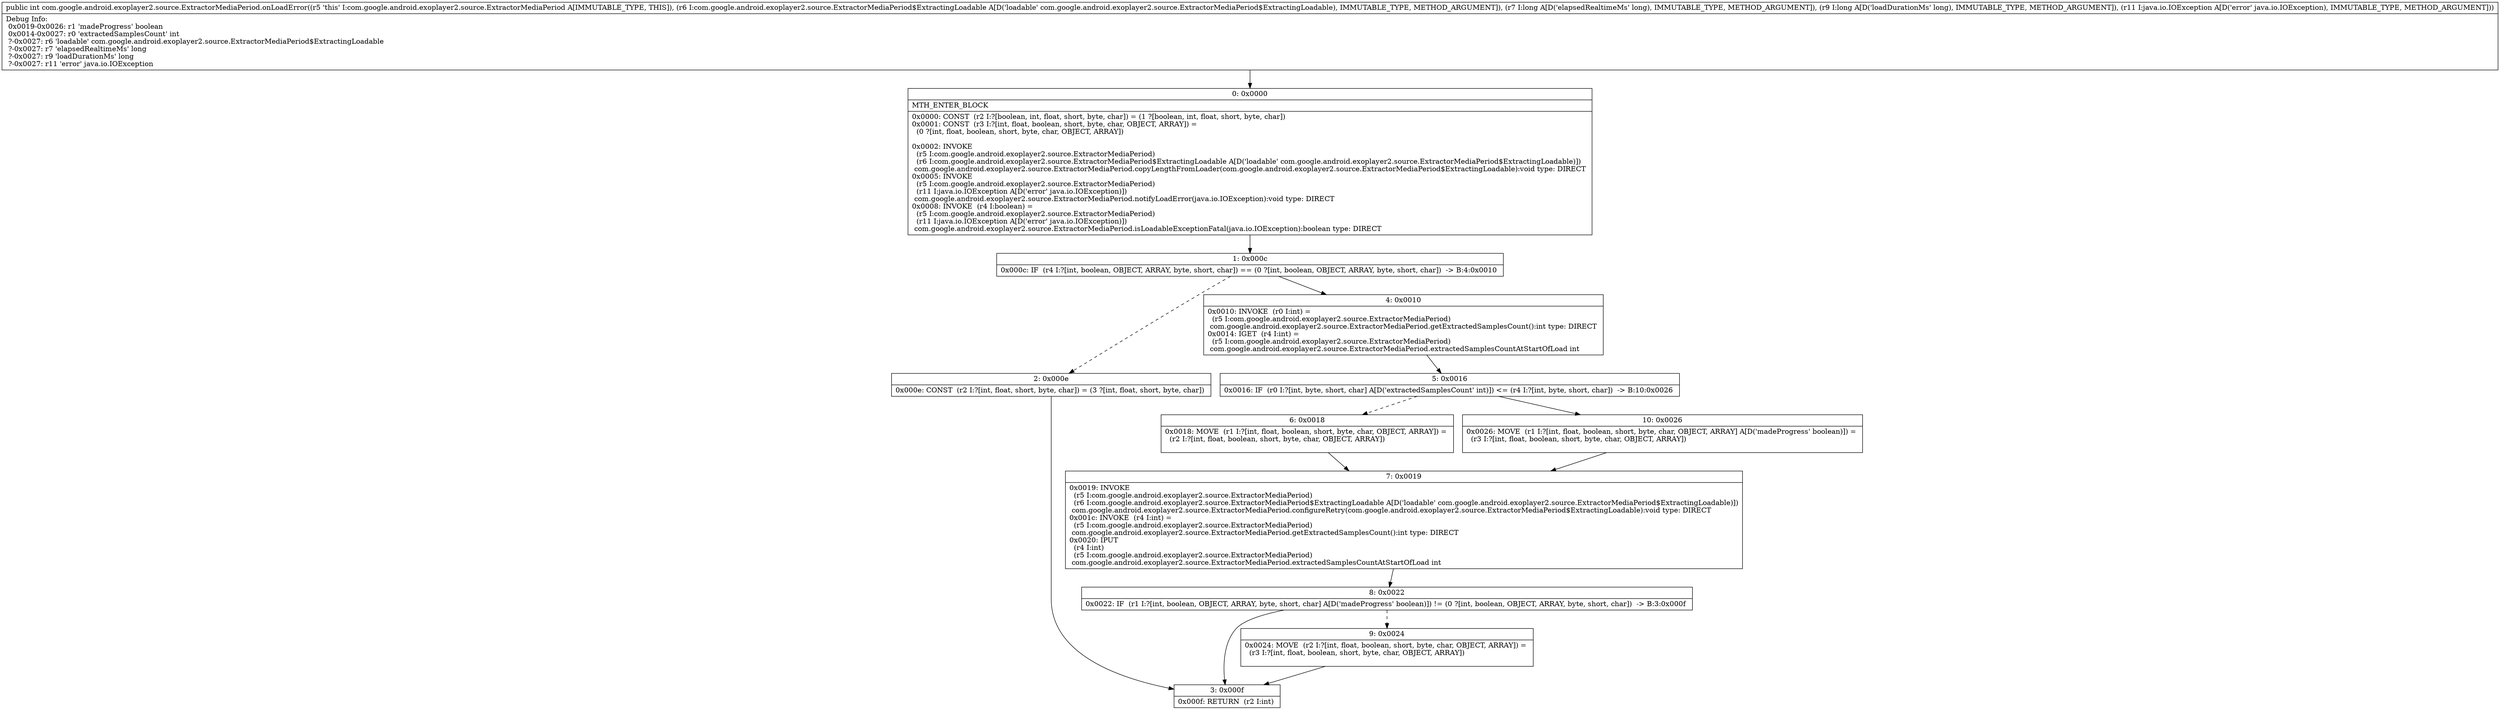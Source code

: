 digraph "CFG forcom.google.android.exoplayer2.source.ExtractorMediaPeriod.onLoadError(Lcom\/google\/android\/exoplayer2\/source\/ExtractorMediaPeriod$ExtractingLoadable;JJLjava\/io\/IOException;)I" {
Node_0 [shape=record,label="{0\:\ 0x0000|MTH_ENTER_BLOCK\l|0x0000: CONST  (r2 I:?[boolean, int, float, short, byte, char]) = (1 ?[boolean, int, float, short, byte, char]) \l0x0001: CONST  (r3 I:?[int, float, boolean, short, byte, char, OBJECT, ARRAY]) = \l  (0 ?[int, float, boolean, short, byte, char, OBJECT, ARRAY])\l \l0x0002: INVOKE  \l  (r5 I:com.google.android.exoplayer2.source.ExtractorMediaPeriod)\l  (r6 I:com.google.android.exoplayer2.source.ExtractorMediaPeriod$ExtractingLoadable A[D('loadable' com.google.android.exoplayer2.source.ExtractorMediaPeriod$ExtractingLoadable)])\l com.google.android.exoplayer2.source.ExtractorMediaPeriod.copyLengthFromLoader(com.google.android.exoplayer2.source.ExtractorMediaPeriod$ExtractingLoadable):void type: DIRECT \l0x0005: INVOKE  \l  (r5 I:com.google.android.exoplayer2.source.ExtractorMediaPeriod)\l  (r11 I:java.io.IOException A[D('error' java.io.IOException)])\l com.google.android.exoplayer2.source.ExtractorMediaPeriod.notifyLoadError(java.io.IOException):void type: DIRECT \l0x0008: INVOKE  (r4 I:boolean) = \l  (r5 I:com.google.android.exoplayer2.source.ExtractorMediaPeriod)\l  (r11 I:java.io.IOException A[D('error' java.io.IOException)])\l com.google.android.exoplayer2.source.ExtractorMediaPeriod.isLoadableExceptionFatal(java.io.IOException):boolean type: DIRECT \l}"];
Node_1 [shape=record,label="{1\:\ 0x000c|0x000c: IF  (r4 I:?[int, boolean, OBJECT, ARRAY, byte, short, char]) == (0 ?[int, boolean, OBJECT, ARRAY, byte, short, char])  \-\> B:4:0x0010 \l}"];
Node_2 [shape=record,label="{2\:\ 0x000e|0x000e: CONST  (r2 I:?[int, float, short, byte, char]) = (3 ?[int, float, short, byte, char]) \l}"];
Node_3 [shape=record,label="{3\:\ 0x000f|0x000f: RETURN  (r2 I:int) \l}"];
Node_4 [shape=record,label="{4\:\ 0x0010|0x0010: INVOKE  (r0 I:int) = \l  (r5 I:com.google.android.exoplayer2.source.ExtractorMediaPeriod)\l com.google.android.exoplayer2.source.ExtractorMediaPeriod.getExtractedSamplesCount():int type: DIRECT \l0x0014: IGET  (r4 I:int) = \l  (r5 I:com.google.android.exoplayer2.source.ExtractorMediaPeriod)\l com.google.android.exoplayer2.source.ExtractorMediaPeriod.extractedSamplesCountAtStartOfLoad int \l}"];
Node_5 [shape=record,label="{5\:\ 0x0016|0x0016: IF  (r0 I:?[int, byte, short, char] A[D('extractedSamplesCount' int)]) \<= (r4 I:?[int, byte, short, char])  \-\> B:10:0x0026 \l}"];
Node_6 [shape=record,label="{6\:\ 0x0018|0x0018: MOVE  (r1 I:?[int, float, boolean, short, byte, char, OBJECT, ARRAY]) = \l  (r2 I:?[int, float, boolean, short, byte, char, OBJECT, ARRAY])\l \l}"];
Node_7 [shape=record,label="{7\:\ 0x0019|0x0019: INVOKE  \l  (r5 I:com.google.android.exoplayer2.source.ExtractorMediaPeriod)\l  (r6 I:com.google.android.exoplayer2.source.ExtractorMediaPeriod$ExtractingLoadable A[D('loadable' com.google.android.exoplayer2.source.ExtractorMediaPeriod$ExtractingLoadable)])\l com.google.android.exoplayer2.source.ExtractorMediaPeriod.configureRetry(com.google.android.exoplayer2.source.ExtractorMediaPeriod$ExtractingLoadable):void type: DIRECT \l0x001c: INVOKE  (r4 I:int) = \l  (r5 I:com.google.android.exoplayer2.source.ExtractorMediaPeriod)\l com.google.android.exoplayer2.source.ExtractorMediaPeriod.getExtractedSamplesCount():int type: DIRECT \l0x0020: IPUT  \l  (r4 I:int)\l  (r5 I:com.google.android.exoplayer2.source.ExtractorMediaPeriod)\l com.google.android.exoplayer2.source.ExtractorMediaPeriod.extractedSamplesCountAtStartOfLoad int \l}"];
Node_8 [shape=record,label="{8\:\ 0x0022|0x0022: IF  (r1 I:?[int, boolean, OBJECT, ARRAY, byte, short, char] A[D('madeProgress' boolean)]) != (0 ?[int, boolean, OBJECT, ARRAY, byte, short, char])  \-\> B:3:0x000f \l}"];
Node_9 [shape=record,label="{9\:\ 0x0024|0x0024: MOVE  (r2 I:?[int, float, boolean, short, byte, char, OBJECT, ARRAY]) = \l  (r3 I:?[int, float, boolean, short, byte, char, OBJECT, ARRAY])\l \l}"];
Node_10 [shape=record,label="{10\:\ 0x0026|0x0026: MOVE  (r1 I:?[int, float, boolean, short, byte, char, OBJECT, ARRAY] A[D('madeProgress' boolean)]) = \l  (r3 I:?[int, float, boolean, short, byte, char, OBJECT, ARRAY])\l \l}"];
MethodNode[shape=record,label="{public int com.google.android.exoplayer2.source.ExtractorMediaPeriod.onLoadError((r5 'this' I:com.google.android.exoplayer2.source.ExtractorMediaPeriod A[IMMUTABLE_TYPE, THIS]), (r6 I:com.google.android.exoplayer2.source.ExtractorMediaPeriod$ExtractingLoadable A[D('loadable' com.google.android.exoplayer2.source.ExtractorMediaPeriod$ExtractingLoadable), IMMUTABLE_TYPE, METHOD_ARGUMENT]), (r7 I:long A[D('elapsedRealtimeMs' long), IMMUTABLE_TYPE, METHOD_ARGUMENT]), (r9 I:long A[D('loadDurationMs' long), IMMUTABLE_TYPE, METHOD_ARGUMENT]), (r11 I:java.io.IOException A[D('error' java.io.IOException), IMMUTABLE_TYPE, METHOD_ARGUMENT]))  | Debug Info:\l  0x0019\-0x0026: r1 'madeProgress' boolean\l  0x0014\-0x0027: r0 'extractedSamplesCount' int\l  ?\-0x0027: r6 'loadable' com.google.android.exoplayer2.source.ExtractorMediaPeriod$ExtractingLoadable\l  ?\-0x0027: r7 'elapsedRealtimeMs' long\l  ?\-0x0027: r9 'loadDurationMs' long\l  ?\-0x0027: r11 'error' java.io.IOException\l}"];
MethodNode -> Node_0;
Node_0 -> Node_1;
Node_1 -> Node_2[style=dashed];
Node_1 -> Node_4;
Node_2 -> Node_3;
Node_4 -> Node_5;
Node_5 -> Node_6[style=dashed];
Node_5 -> Node_10;
Node_6 -> Node_7;
Node_7 -> Node_8;
Node_8 -> Node_3;
Node_8 -> Node_9[style=dashed];
Node_9 -> Node_3;
Node_10 -> Node_7;
}

